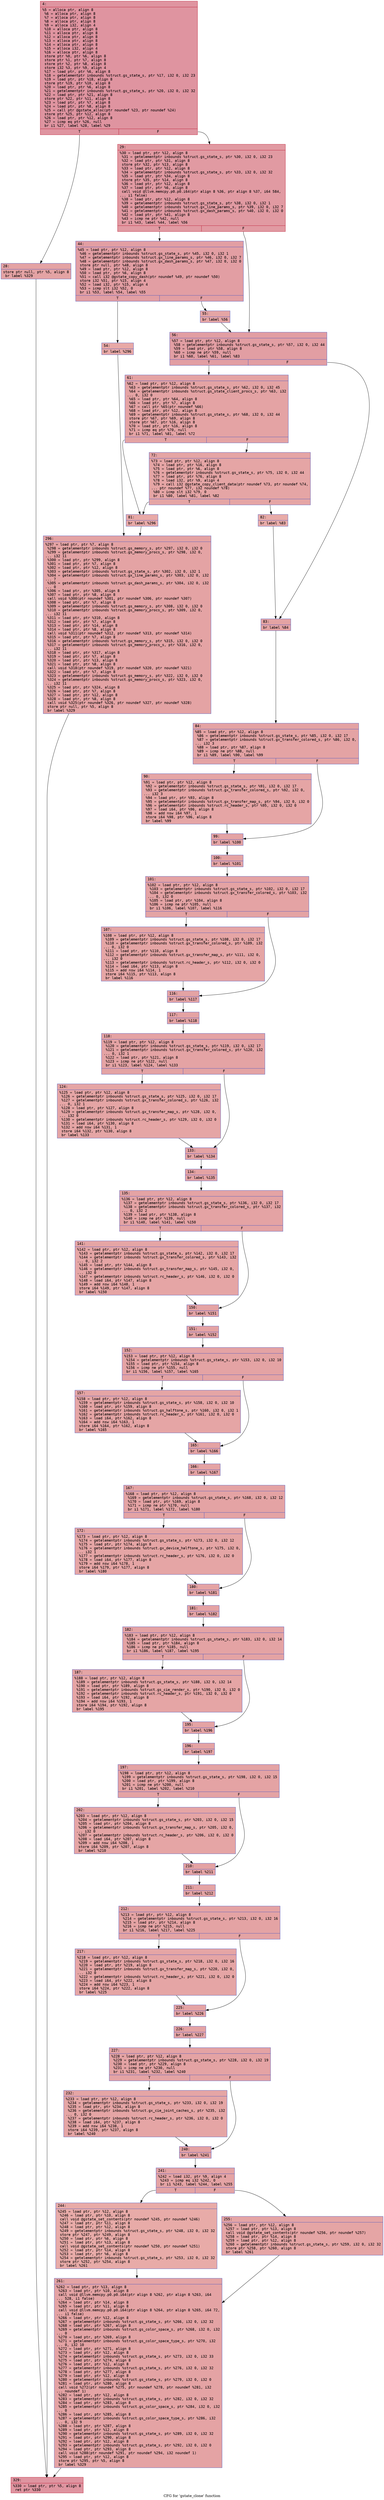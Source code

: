 digraph "CFG for 'gstate_clone' function" {
	label="CFG for 'gstate_clone' function";

	Node0x600000de5db0 [shape=record,color="#b70d28ff", style=filled, fillcolor="#b70d2870" fontname="Courier",label="{4:\l|  %5 = alloca ptr, align 8\l  %6 = alloca ptr, align 8\l  %7 = alloca ptr, align 8\l  %8 = alloca ptr, align 8\l  %9 = alloca i32, align 4\l  %10 = alloca ptr, align 8\l  %11 = alloca ptr, align 8\l  %12 = alloca ptr, align 8\l  %13 = alloca ptr, align 8\l  %14 = alloca ptr, align 8\l  %15 = alloca i32, align 4\l  %16 = alloca ptr, align 8\l  store ptr %0, ptr %6, align 8\l  store ptr %1, ptr %7, align 8\l  store ptr %2, ptr %8, align 8\l  store i32 %3, ptr %9, align 4\l  %17 = load ptr, ptr %6, align 8\l  %18 = getelementptr inbounds %struct.gs_state_s, ptr %17, i32 0, i32 23\l  %19 = load ptr, ptr %18, align 8\l  store ptr %19, ptr %10, align 8\l  %20 = load ptr, ptr %6, align 8\l  %21 = getelementptr inbounds %struct.gs_state_s, ptr %20, i32 0, i32 32\l  %22 = load ptr, ptr %21, align 8\l  store ptr %22, ptr %11, align 8\l  %23 = load ptr, ptr %7, align 8\l  %24 = load ptr, ptr %8, align 8\l  %25 = call ptr @gstate_alloc(ptr noundef %23, ptr noundef %24)\l  store ptr %25, ptr %12, align 8\l  %26 = load ptr, ptr %12, align 8\l  %27 = icmp eq ptr %26, null\l  br i1 %27, label %28, label %29\l|{<s0>T|<s1>F}}"];
	Node0x600000de5db0:s0 -> Node0x600000de5e00[tooltip="4 -> 28\nProbability 37.50%" ];
	Node0x600000de5db0:s1 -> Node0x600000de5e50[tooltip="4 -> 29\nProbability 62.50%" ];
	Node0x600000de5e00 [shape=record,color="#3d50c3ff", style=filled, fillcolor="#c32e3170" fontname="Courier",label="{28:\l|  store ptr null, ptr %5, align 8\l  br label %329\l}"];
	Node0x600000de5e00 -> Node0x600000de6f30[tooltip="28 -> 329\nProbability 100.00%" ];
	Node0x600000de5e50 [shape=record,color="#b70d28ff", style=filled, fillcolor="#bb1b2c70" fontname="Courier",label="{29:\l|  %30 = load ptr, ptr %12, align 8\l  %31 = getelementptr inbounds %struct.gs_state_s, ptr %30, i32 0, i32 23\l  %32 = load ptr, ptr %31, align 8\l  store ptr %32, ptr %13, align 8\l  %33 = load ptr, ptr %12, align 8\l  %34 = getelementptr inbounds %struct.gs_state_s, ptr %33, i32 0, i32 32\l  %35 = load ptr, ptr %34, align 8\l  store ptr %35, ptr %14, align 8\l  %36 = load ptr, ptr %12, align 8\l  %37 = load ptr, ptr %6, align 8\l  call void @llvm.memcpy.p0.p0.i64(ptr align 8 %36, ptr align 8 %37, i64 584,\l... i1 false)\l  %38 = load ptr, ptr %12, align 8\l  %39 = getelementptr inbounds %struct.gs_state_s, ptr %38, i32 0, i32 1\l  %40 = getelementptr inbounds %struct.gx_line_params_s, ptr %39, i32 0, i32 7\l  %41 = getelementptr inbounds %struct.gx_dash_params_s, ptr %40, i32 0, i32 0\l  %42 = load ptr, ptr %41, align 8\l  %43 = icmp ne ptr %42, null\l  br i1 %43, label %44, label %56\l|{<s0>T|<s1>F}}"];
	Node0x600000de5e50:s0 -> Node0x600000de5ea0[tooltip="29 -> 44\nProbability 62.50%" ];
	Node0x600000de5e50:s1 -> Node0x600000de5f90[tooltip="29 -> 56\nProbability 37.50%" ];
	Node0x600000de5ea0 [shape=record,color="#3d50c3ff", style=filled, fillcolor="#be242e70" fontname="Courier",label="{44:\l|  %45 = load ptr, ptr %12, align 8\l  %46 = getelementptr inbounds %struct.gs_state_s, ptr %45, i32 0, i32 1\l  %47 = getelementptr inbounds %struct.gx_line_params_s, ptr %46, i32 0, i32 7\l  %48 = getelementptr inbounds %struct.gx_dash_params_s, ptr %47, i32 0, i32 0\l  store ptr null, ptr %48, align 8\l  %49 = load ptr, ptr %12, align 8\l  %50 = load ptr, ptr %6, align 8\l  %51 = call i32 @gstate_copy_dash(ptr noundef %49, ptr noundef %50)\l  store i32 %51, ptr %15, align 4\l  %52 = load i32, ptr %15, align 4\l  %53 = icmp slt i32 %52, 0\l  br i1 %53, label %54, label %55\l|{<s0>T|<s1>F}}"];
	Node0x600000de5ea0:s0 -> Node0x600000de5ef0[tooltip="44 -> 54\nProbability 37.50%" ];
	Node0x600000de5ea0:s1 -> Node0x600000de5f40[tooltip="44 -> 55\nProbability 62.50%" ];
	Node0x600000de5ef0 [shape=record,color="#3d50c3ff", style=filled, fillcolor="#ca3b3770" fontname="Courier",label="{54:\l|  br label %296\l}"];
	Node0x600000de5ef0 -> Node0x600000de6ee0[tooltip="54 -> 296\nProbability 100.00%" ];
	Node0x600000de5f40 [shape=record,color="#3d50c3ff", style=filled, fillcolor="#c5333470" fontname="Courier",label="{55:\l|  br label %56\l}"];
	Node0x600000de5f40 -> Node0x600000de5f90[tooltip="55 -> 56\nProbability 100.00%" ];
	Node0x600000de5f90 [shape=record,color="#3d50c3ff", style=filled, fillcolor="#be242e70" fontname="Courier",label="{56:\l|  %57 = load ptr, ptr %12, align 8\l  %58 = getelementptr inbounds %struct.gs_state_s, ptr %57, i32 0, i32 44\l  %59 = load ptr, ptr %58, align 8\l  %60 = icmp ne ptr %59, null\l  br i1 %60, label %61, label %83\l|{<s0>T|<s1>F}}"];
	Node0x600000de5f90:s0 -> Node0x600000de5fe0[tooltip="56 -> 61\nProbability 62.50%" ];
	Node0x600000de5f90:s1 -> Node0x600000de6120[tooltip="56 -> 83\nProbability 37.50%" ];
	Node0x600000de5fe0 [shape=record,color="#3d50c3ff", style=filled, fillcolor="#c32e3170" fontname="Courier",label="{61:\l|  %62 = load ptr, ptr %12, align 8\l  %63 = getelementptr inbounds %struct.gs_state_s, ptr %62, i32 0, i32 45\l  %64 = getelementptr inbounds %struct.gs_state_client_procs_s, ptr %63, i32\l... 0, i32 0\l  %65 = load ptr, ptr %64, align 8\l  %66 = load ptr, ptr %7, align 8\l  %67 = call ptr %65(ptr noundef %66)\l  %68 = load ptr, ptr %12, align 8\l  %69 = getelementptr inbounds %struct.gs_state_s, ptr %68, i32 0, i32 44\l  store ptr %67, ptr %69, align 8\l  store ptr %67, ptr %16, align 8\l  %70 = load ptr, ptr %16, align 8\l  %71 = icmp eq ptr %70, null\l  br i1 %71, label %81, label %72\l|{<s0>T|<s1>F}}"];
	Node0x600000de5fe0:s0 -> Node0x600000de6080[tooltip="61 -> 81\nProbability 37.50%" ];
	Node0x600000de5fe0:s1 -> Node0x600000de6030[tooltip="61 -> 72\nProbability 62.50%" ];
	Node0x600000de6030 [shape=record,color="#3d50c3ff", style=filled, fillcolor="#c5333470" fontname="Courier",label="{72:\l|  %73 = load ptr, ptr %12, align 8\l  %74 = load ptr, ptr %16, align 8\l  %75 = load ptr, ptr %6, align 8\l  %76 = getelementptr inbounds %struct.gs_state_s, ptr %75, i32 0, i32 44\l  %77 = load ptr, ptr %76, align 8\l  %78 = load i32, ptr %9, align 4\l  %79 = call i32 @gstate_copy_client_data(ptr noundef %73, ptr noundef %74,\l... ptr noundef %77, i32 noundef %78)\l  %80 = icmp slt i32 %79, 0\l  br i1 %80, label %81, label %82\l|{<s0>T|<s1>F}}"];
	Node0x600000de6030:s0 -> Node0x600000de6080[tooltip="72 -> 81\nProbability 37.50%" ];
	Node0x600000de6030:s1 -> Node0x600000de60d0[tooltip="72 -> 82\nProbability 62.50%" ];
	Node0x600000de6080 [shape=record,color="#3d50c3ff", style=filled, fillcolor="#ca3b3770" fontname="Courier",label="{81:\l|  br label %296\l}"];
	Node0x600000de6080 -> Node0x600000de6ee0[tooltip="81 -> 296\nProbability 100.00%" ];
	Node0x600000de60d0 [shape=record,color="#3d50c3ff", style=filled, fillcolor="#cc403a70" fontname="Courier",label="{82:\l|  br label %83\l}"];
	Node0x600000de60d0 -> Node0x600000de6120[tooltip="82 -> 83\nProbability 100.00%" ];
	Node0x600000de6120 [shape=record,color="#3d50c3ff", style=filled, fillcolor="#c32e3170" fontname="Courier",label="{83:\l|  br label %84\l}"];
	Node0x600000de6120 -> Node0x600000de6170[tooltip="83 -> 84\nProbability 100.00%" ];
	Node0x600000de6170 [shape=record,color="#3d50c3ff", style=filled, fillcolor="#c32e3170" fontname="Courier",label="{84:\l|  %85 = load ptr, ptr %12, align 8\l  %86 = getelementptr inbounds %struct.gs_state_s, ptr %85, i32 0, i32 17\l  %87 = getelementptr inbounds %struct.gx_transfer_colored_s, ptr %86, i32 0,\l... i32 3\l  %88 = load ptr, ptr %87, align 8\l  %89 = icmp ne ptr %88, null\l  br i1 %89, label %90, label %99\l|{<s0>T|<s1>F}}"];
	Node0x600000de6170:s0 -> Node0x600000de61c0[tooltip="84 -> 90\nProbability 62.50%" ];
	Node0x600000de6170:s1 -> Node0x600000de6210[tooltip="84 -> 99\nProbability 37.50%" ];
	Node0x600000de61c0 [shape=record,color="#3d50c3ff", style=filled, fillcolor="#c5333470" fontname="Courier",label="{90:\l|  %91 = load ptr, ptr %12, align 8\l  %92 = getelementptr inbounds %struct.gs_state_s, ptr %91, i32 0, i32 17\l  %93 = getelementptr inbounds %struct.gx_transfer_colored_s, ptr %92, i32 0,\l... i32 3\l  %94 = load ptr, ptr %93, align 8\l  %95 = getelementptr inbounds %struct.gx_transfer_map_s, ptr %94, i32 0, i32 0\l  %96 = getelementptr inbounds %struct.rc_header_s, ptr %95, i32 0, i32 0\l  %97 = load i64, ptr %96, align 8\l  %98 = add nsw i64 %97, 1\l  store i64 %98, ptr %96, align 8\l  br label %99\l}"];
	Node0x600000de61c0 -> Node0x600000de6210[tooltip="90 -> 99\nProbability 100.00%" ];
	Node0x600000de6210 [shape=record,color="#3d50c3ff", style=filled, fillcolor="#c32e3170" fontname="Courier",label="{99:\l|  br label %100\l}"];
	Node0x600000de6210 -> Node0x600000de6260[tooltip="99 -> 100\nProbability 100.00%" ];
	Node0x600000de6260 [shape=record,color="#3d50c3ff", style=filled, fillcolor="#c32e3170" fontname="Courier",label="{100:\l|  br label %101\l}"];
	Node0x600000de6260 -> Node0x600000de62b0[tooltip="100 -> 101\nProbability 100.00%" ];
	Node0x600000de62b0 [shape=record,color="#3d50c3ff", style=filled, fillcolor="#c32e3170" fontname="Courier",label="{101:\l|  %102 = load ptr, ptr %12, align 8\l  %103 = getelementptr inbounds %struct.gs_state_s, ptr %102, i32 0, i32 17\l  %104 = getelementptr inbounds %struct.gx_transfer_colored_s, ptr %103, i32\l... 0, i32 0\l  %105 = load ptr, ptr %104, align 8\l  %106 = icmp ne ptr %105, null\l  br i1 %106, label %107, label %116\l|{<s0>T|<s1>F}}"];
	Node0x600000de62b0:s0 -> Node0x600000de6300[tooltip="101 -> 107\nProbability 62.50%" ];
	Node0x600000de62b0:s1 -> Node0x600000de6350[tooltip="101 -> 116\nProbability 37.50%" ];
	Node0x600000de6300 [shape=record,color="#3d50c3ff", style=filled, fillcolor="#c5333470" fontname="Courier",label="{107:\l|  %108 = load ptr, ptr %12, align 8\l  %109 = getelementptr inbounds %struct.gs_state_s, ptr %108, i32 0, i32 17\l  %110 = getelementptr inbounds %struct.gx_transfer_colored_s, ptr %109, i32\l... 0, i32 0\l  %111 = load ptr, ptr %110, align 8\l  %112 = getelementptr inbounds %struct.gx_transfer_map_s, ptr %111, i32 0,\l... i32 0\l  %113 = getelementptr inbounds %struct.rc_header_s, ptr %112, i32 0, i32 0\l  %114 = load i64, ptr %113, align 8\l  %115 = add nsw i64 %114, 1\l  store i64 %115, ptr %113, align 8\l  br label %116\l}"];
	Node0x600000de6300 -> Node0x600000de6350[tooltip="107 -> 116\nProbability 100.00%" ];
	Node0x600000de6350 [shape=record,color="#3d50c3ff", style=filled, fillcolor="#c32e3170" fontname="Courier",label="{116:\l|  br label %117\l}"];
	Node0x600000de6350 -> Node0x600000de63a0[tooltip="116 -> 117\nProbability 100.00%" ];
	Node0x600000de63a0 [shape=record,color="#3d50c3ff", style=filled, fillcolor="#c32e3170" fontname="Courier",label="{117:\l|  br label %118\l}"];
	Node0x600000de63a0 -> Node0x600000de63f0[tooltip="117 -> 118\nProbability 100.00%" ];
	Node0x600000de63f0 [shape=record,color="#3d50c3ff", style=filled, fillcolor="#c32e3170" fontname="Courier",label="{118:\l|  %119 = load ptr, ptr %12, align 8\l  %120 = getelementptr inbounds %struct.gs_state_s, ptr %119, i32 0, i32 17\l  %121 = getelementptr inbounds %struct.gx_transfer_colored_s, ptr %120, i32\l... 0, i32 1\l  %122 = load ptr, ptr %121, align 8\l  %123 = icmp ne ptr %122, null\l  br i1 %123, label %124, label %133\l|{<s0>T|<s1>F}}"];
	Node0x600000de63f0:s0 -> Node0x600000de6440[tooltip="118 -> 124\nProbability 62.50%" ];
	Node0x600000de63f0:s1 -> Node0x600000de6490[tooltip="118 -> 133\nProbability 37.50%" ];
	Node0x600000de6440 [shape=record,color="#3d50c3ff", style=filled, fillcolor="#c5333470" fontname="Courier",label="{124:\l|  %125 = load ptr, ptr %12, align 8\l  %126 = getelementptr inbounds %struct.gs_state_s, ptr %125, i32 0, i32 17\l  %127 = getelementptr inbounds %struct.gx_transfer_colored_s, ptr %126, i32\l... 0, i32 1\l  %128 = load ptr, ptr %127, align 8\l  %129 = getelementptr inbounds %struct.gx_transfer_map_s, ptr %128, i32 0,\l... i32 0\l  %130 = getelementptr inbounds %struct.rc_header_s, ptr %129, i32 0, i32 0\l  %131 = load i64, ptr %130, align 8\l  %132 = add nsw i64 %131, 1\l  store i64 %132, ptr %130, align 8\l  br label %133\l}"];
	Node0x600000de6440 -> Node0x600000de6490[tooltip="124 -> 133\nProbability 100.00%" ];
	Node0x600000de6490 [shape=record,color="#3d50c3ff", style=filled, fillcolor="#c32e3170" fontname="Courier",label="{133:\l|  br label %134\l}"];
	Node0x600000de6490 -> Node0x600000de64e0[tooltip="133 -> 134\nProbability 100.00%" ];
	Node0x600000de64e0 [shape=record,color="#3d50c3ff", style=filled, fillcolor="#c32e3170" fontname="Courier",label="{134:\l|  br label %135\l}"];
	Node0x600000de64e0 -> Node0x600000de6530[tooltip="134 -> 135\nProbability 100.00%" ];
	Node0x600000de6530 [shape=record,color="#3d50c3ff", style=filled, fillcolor="#c32e3170" fontname="Courier",label="{135:\l|  %136 = load ptr, ptr %12, align 8\l  %137 = getelementptr inbounds %struct.gs_state_s, ptr %136, i32 0, i32 17\l  %138 = getelementptr inbounds %struct.gx_transfer_colored_s, ptr %137, i32\l... 0, i32 2\l  %139 = load ptr, ptr %138, align 8\l  %140 = icmp ne ptr %139, null\l  br i1 %140, label %141, label %150\l|{<s0>T|<s1>F}}"];
	Node0x600000de6530:s0 -> Node0x600000de6580[tooltip="135 -> 141\nProbability 62.50%" ];
	Node0x600000de6530:s1 -> Node0x600000de65d0[tooltip="135 -> 150\nProbability 37.50%" ];
	Node0x600000de6580 [shape=record,color="#3d50c3ff", style=filled, fillcolor="#c5333470" fontname="Courier",label="{141:\l|  %142 = load ptr, ptr %12, align 8\l  %143 = getelementptr inbounds %struct.gs_state_s, ptr %142, i32 0, i32 17\l  %144 = getelementptr inbounds %struct.gx_transfer_colored_s, ptr %143, i32\l... 0, i32 2\l  %145 = load ptr, ptr %144, align 8\l  %146 = getelementptr inbounds %struct.gx_transfer_map_s, ptr %145, i32 0,\l... i32 0\l  %147 = getelementptr inbounds %struct.rc_header_s, ptr %146, i32 0, i32 0\l  %148 = load i64, ptr %147, align 8\l  %149 = add nsw i64 %148, 1\l  store i64 %149, ptr %147, align 8\l  br label %150\l}"];
	Node0x600000de6580 -> Node0x600000de65d0[tooltip="141 -> 150\nProbability 100.00%" ];
	Node0x600000de65d0 [shape=record,color="#3d50c3ff", style=filled, fillcolor="#c32e3170" fontname="Courier",label="{150:\l|  br label %151\l}"];
	Node0x600000de65d0 -> Node0x600000de6620[tooltip="150 -> 151\nProbability 100.00%" ];
	Node0x600000de6620 [shape=record,color="#3d50c3ff", style=filled, fillcolor="#c32e3170" fontname="Courier",label="{151:\l|  br label %152\l}"];
	Node0x600000de6620 -> Node0x600000de6670[tooltip="151 -> 152\nProbability 100.00%" ];
	Node0x600000de6670 [shape=record,color="#3d50c3ff", style=filled, fillcolor="#c32e3170" fontname="Courier",label="{152:\l|  %153 = load ptr, ptr %12, align 8\l  %154 = getelementptr inbounds %struct.gs_state_s, ptr %153, i32 0, i32 10\l  %155 = load ptr, ptr %154, align 8\l  %156 = icmp ne ptr %155, null\l  br i1 %156, label %157, label %165\l|{<s0>T|<s1>F}}"];
	Node0x600000de6670:s0 -> Node0x600000de66c0[tooltip="152 -> 157\nProbability 62.50%" ];
	Node0x600000de6670:s1 -> Node0x600000de6710[tooltip="152 -> 165\nProbability 37.50%" ];
	Node0x600000de66c0 [shape=record,color="#3d50c3ff", style=filled, fillcolor="#c5333470" fontname="Courier",label="{157:\l|  %158 = load ptr, ptr %12, align 8\l  %159 = getelementptr inbounds %struct.gs_state_s, ptr %158, i32 0, i32 10\l  %160 = load ptr, ptr %159, align 8\l  %161 = getelementptr inbounds %struct.gs_halftone_s, ptr %160, i32 0, i32 1\l  %162 = getelementptr inbounds %struct.rc_header_s, ptr %161, i32 0, i32 0\l  %163 = load i64, ptr %162, align 8\l  %164 = add nsw i64 %163, 1\l  store i64 %164, ptr %162, align 8\l  br label %165\l}"];
	Node0x600000de66c0 -> Node0x600000de6710[tooltip="157 -> 165\nProbability 100.00%" ];
	Node0x600000de6710 [shape=record,color="#3d50c3ff", style=filled, fillcolor="#c32e3170" fontname="Courier",label="{165:\l|  br label %166\l}"];
	Node0x600000de6710 -> Node0x600000de6760[tooltip="165 -> 166\nProbability 100.00%" ];
	Node0x600000de6760 [shape=record,color="#3d50c3ff", style=filled, fillcolor="#c32e3170" fontname="Courier",label="{166:\l|  br label %167\l}"];
	Node0x600000de6760 -> Node0x600000de67b0[tooltip="166 -> 167\nProbability 100.00%" ];
	Node0x600000de67b0 [shape=record,color="#3d50c3ff", style=filled, fillcolor="#c32e3170" fontname="Courier",label="{167:\l|  %168 = load ptr, ptr %12, align 8\l  %169 = getelementptr inbounds %struct.gs_state_s, ptr %168, i32 0, i32 12\l  %170 = load ptr, ptr %169, align 8\l  %171 = icmp ne ptr %170, null\l  br i1 %171, label %172, label %180\l|{<s0>T|<s1>F}}"];
	Node0x600000de67b0:s0 -> Node0x600000de6800[tooltip="167 -> 172\nProbability 62.50%" ];
	Node0x600000de67b0:s1 -> Node0x600000de6850[tooltip="167 -> 180\nProbability 37.50%" ];
	Node0x600000de6800 [shape=record,color="#3d50c3ff", style=filled, fillcolor="#c5333470" fontname="Courier",label="{172:\l|  %173 = load ptr, ptr %12, align 8\l  %174 = getelementptr inbounds %struct.gs_state_s, ptr %173, i32 0, i32 12\l  %175 = load ptr, ptr %174, align 8\l  %176 = getelementptr inbounds %struct.gx_device_halftone_s, ptr %175, i32 0,\l... i32 1\l  %177 = getelementptr inbounds %struct.rc_header_s, ptr %176, i32 0, i32 0\l  %178 = load i64, ptr %177, align 8\l  %179 = add nsw i64 %178, 1\l  store i64 %179, ptr %177, align 8\l  br label %180\l}"];
	Node0x600000de6800 -> Node0x600000de6850[tooltip="172 -> 180\nProbability 100.00%" ];
	Node0x600000de6850 [shape=record,color="#3d50c3ff", style=filled, fillcolor="#c32e3170" fontname="Courier",label="{180:\l|  br label %181\l}"];
	Node0x600000de6850 -> Node0x600000de68a0[tooltip="180 -> 181\nProbability 100.00%" ];
	Node0x600000de68a0 [shape=record,color="#3d50c3ff", style=filled, fillcolor="#c32e3170" fontname="Courier",label="{181:\l|  br label %182\l}"];
	Node0x600000de68a0 -> Node0x600000de68f0[tooltip="181 -> 182\nProbability 100.00%" ];
	Node0x600000de68f0 [shape=record,color="#3d50c3ff", style=filled, fillcolor="#c32e3170" fontname="Courier",label="{182:\l|  %183 = load ptr, ptr %12, align 8\l  %184 = getelementptr inbounds %struct.gs_state_s, ptr %183, i32 0, i32 14\l  %185 = load ptr, ptr %184, align 8\l  %186 = icmp ne ptr %185, null\l  br i1 %186, label %187, label %195\l|{<s0>T|<s1>F}}"];
	Node0x600000de68f0:s0 -> Node0x600000de6940[tooltip="182 -> 187\nProbability 62.50%" ];
	Node0x600000de68f0:s1 -> Node0x600000de6990[tooltip="182 -> 195\nProbability 37.50%" ];
	Node0x600000de6940 [shape=record,color="#3d50c3ff", style=filled, fillcolor="#c5333470" fontname="Courier",label="{187:\l|  %188 = load ptr, ptr %12, align 8\l  %189 = getelementptr inbounds %struct.gs_state_s, ptr %188, i32 0, i32 14\l  %190 = load ptr, ptr %189, align 8\l  %191 = getelementptr inbounds %struct.gs_cie_render_s, ptr %190, i32 0, i32 0\l  %192 = getelementptr inbounds %struct.rc_header_s, ptr %191, i32 0, i32 0\l  %193 = load i64, ptr %192, align 8\l  %194 = add nsw i64 %193, 1\l  store i64 %194, ptr %192, align 8\l  br label %195\l}"];
	Node0x600000de6940 -> Node0x600000de6990[tooltip="187 -> 195\nProbability 100.00%" ];
	Node0x600000de6990 [shape=record,color="#3d50c3ff", style=filled, fillcolor="#c32e3170" fontname="Courier",label="{195:\l|  br label %196\l}"];
	Node0x600000de6990 -> Node0x600000de69e0[tooltip="195 -> 196\nProbability 100.00%" ];
	Node0x600000de69e0 [shape=record,color="#3d50c3ff", style=filled, fillcolor="#c32e3170" fontname="Courier",label="{196:\l|  br label %197\l}"];
	Node0x600000de69e0 -> Node0x600000de6a30[tooltip="196 -> 197\nProbability 100.00%" ];
	Node0x600000de6a30 [shape=record,color="#3d50c3ff", style=filled, fillcolor="#c32e3170" fontname="Courier",label="{197:\l|  %198 = load ptr, ptr %12, align 8\l  %199 = getelementptr inbounds %struct.gs_state_s, ptr %198, i32 0, i32 15\l  %200 = load ptr, ptr %199, align 8\l  %201 = icmp ne ptr %200, null\l  br i1 %201, label %202, label %210\l|{<s0>T|<s1>F}}"];
	Node0x600000de6a30:s0 -> Node0x600000de6a80[tooltip="197 -> 202\nProbability 62.50%" ];
	Node0x600000de6a30:s1 -> Node0x600000de6ad0[tooltip="197 -> 210\nProbability 37.50%" ];
	Node0x600000de6a80 [shape=record,color="#3d50c3ff", style=filled, fillcolor="#c5333470" fontname="Courier",label="{202:\l|  %203 = load ptr, ptr %12, align 8\l  %204 = getelementptr inbounds %struct.gs_state_s, ptr %203, i32 0, i32 15\l  %205 = load ptr, ptr %204, align 8\l  %206 = getelementptr inbounds %struct.gx_transfer_map_s, ptr %205, i32 0,\l... i32 0\l  %207 = getelementptr inbounds %struct.rc_header_s, ptr %206, i32 0, i32 0\l  %208 = load i64, ptr %207, align 8\l  %209 = add nsw i64 %208, 1\l  store i64 %209, ptr %207, align 8\l  br label %210\l}"];
	Node0x600000de6a80 -> Node0x600000de6ad0[tooltip="202 -> 210\nProbability 100.00%" ];
	Node0x600000de6ad0 [shape=record,color="#3d50c3ff", style=filled, fillcolor="#c32e3170" fontname="Courier",label="{210:\l|  br label %211\l}"];
	Node0x600000de6ad0 -> Node0x600000de6b20[tooltip="210 -> 211\nProbability 100.00%" ];
	Node0x600000de6b20 [shape=record,color="#3d50c3ff", style=filled, fillcolor="#c32e3170" fontname="Courier",label="{211:\l|  br label %212\l}"];
	Node0x600000de6b20 -> Node0x600000de6b70[tooltip="211 -> 212\nProbability 100.00%" ];
	Node0x600000de6b70 [shape=record,color="#3d50c3ff", style=filled, fillcolor="#c32e3170" fontname="Courier",label="{212:\l|  %213 = load ptr, ptr %12, align 8\l  %214 = getelementptr inbounds %struct.gs_state_s, ptr %213, i32 0, i32 16\l  %215 = load ptr, ptr %214, align 8\l  %216 = icmp ne ptr %215, null\l  br i1 %216, label %217, label %225\l|{<s0>T|<s1>F}}"];
	Node0x600000de6b70:s0 -> Node0x600000de6bc0[tooltip="212 -> 217\nProbability 62.50%" ];
	Node0x600000de6b70:s1 -> Node0x600000de6c10[tooltip="212 -> 225\nProbability 37.50%" ];
	Node0x600000de6bc0 [shape=record,color="#3d50c3ff", style=filled, fillcolor="#c5333470" fontname="Courier",label="{217:\l|  %218 = load ptr, ptr %12, align 8\l  %219 = getelementptr inbounds %struct.gs_state_s, ptr %218, i32 0, i32 16\l  %220 = load ptr, ptr %219, align 8\l  %221 = getelementptr inbounds %struct.gx_transfer_map_s, ptr %220, i32 0,\l... i32 0\l  %222 = getelementptr inbounds %struct.rc_header_s, ptr %221, i32 0, i32 0\l  %223 = load i64, ptr %222, align 8\l  %224 = add nsw i64 %223, 1\l  store i64 %224, ptr %222, align 8\l  br label %225\l}"];
	Node0x600000de6bc0 -> Node0x600000de6c10[tooltip="217 -> 225\nProbability 100.00%" ];
	Node0x600000de6c10 [shape=record,color="#3d50c3ff", style=filled, fillcolor="#c32e3170" fontname="Courier",label="{225:\l|  br label %226\l}"];
	Node0x600000de6c10 -> Node0x600000de6c60[tooltip="225 -> 226\nProbability 100.00%" ];
	Node0x600000de6c60 [shape=record,color="#3d50c3ff", style=filled, fillcolor="#c32e3170" fontname="Courier",label="{226:\l|  br label %227\l}"];
	Node0x600000de6c60 -> Node0x600000de6cb0[tooltip="226 -> 227\nProbability 100.00%" ];
	Node0x600000de6cb0 [shape=record,color="#3d50c3ff", style=filled, fillcolor="#c32e3170" fontname="Courier",label="{227:\l|  %228 = load ptr, ptr %12, align 8\l  %229 = getelementptr inbounds %struct.gs_state_s, ptr %228, i32 0, i32 19\l  %230 = load ptr, ptr %229, align 8\l  %231 = icmp ne ptr %230, null\l  br i1 %231, label %232, label %240\l|{<s0>T|<s1>F}}"];
	Node0x600000de6cb0:s0 -> Node0x600000de6d00[tooltip="227 -> 232\nProbability 62.50%" ];
	Node0x600000de6cb0:s1 -> Node0x600000de6d50[tooltip="227 -> 240\nProbability 37.50%" ];
	Node0x600000de6d00 [shape=record,color="#3d50c3ff", style=filled, fillcolor="#c5333470" fontname="Courier",label="{232:\l|  %233 = load ptr, ptr %12, align 8\l  %234 = getelementptr inbounds %struct.gs_state_s, ptr %233, i32 0, i32 19\l  %235 = load ptr, ptr %234, align 8\l  %236 = getelementptr inbounds %struct.gx_cie_joint_caches_s, ptr %235, i32\l... 0, i32 0\l  %237 = getelementptr inbounds %struct.rc_header_s, ptr %236, i32 0, i32 0\l  %238 = load i64, ptr %237, align 8\l  %239 = add nsw i64 %238, 1\l  store i64 %239, ptr %237, align 8\l  br label %240\l}"];
	Node0x600000de6d00 -> Node0x600000de6d50[tooltip="232 -> 240\nProbability 100.00%" ];
	Node0x600000de6d50 [shape=record,color="#3d50c3ff", style=filled, fillcolor="#c32e3170" fontname="Courier",label="{240:\l|  br label %241\l}"];
	Node0x600000de6d50 -> Node0x600000de6da0[tooltip="240 -> 241\nProbability 100.00%" ];
	Node0x600000de6da0 [shape=record,color="#3d50c3ff", style=filled, fillcolor="#c32e3170" fontname="Courier",label="{241:\l|  %242 = load i32, ptr %9, align 4\l  %243 = icmp eq i32 %242, 0\l  br i1 %243, label %244, label %255\l|{<s0>T|<s1>F}}"];
	Node0x600000de6da0:s0 -> Node0x600000de6df0[tooltip="241 -> 244\nProbability 37.50%" ];
	Node0x600000de6da0:s1 -> Node0x600000de6e40[tooltip="241 -> 255\nProbability 62.50%" ];
	Node0x600000de6df0 [shape=record,color="#3d50c3ff", style=filled, fillcolor="#cc403a70" fontname="Courier",label="{244:\l|  %245 = load ptr, ptr %12, align 8\l  %246 = load ptr, ptr %10, align 8\l  call void @gstate_set_contents(ptr noundef %245, ptr noundef %246)\l  %247 = load ptr, ptr %11, align 8\l  %248 = load ptr, ptr %12, align 8\l  %249 = getelementptr inbounds %struct.gs_state_s, ptr %248, i32 0, i32 32\l  store ptr %247, ptr %249, align 8\l  %250 = load ptr, ptr %6, align 8\l  %251 = load ptr, ptr %13, align 8\l  call void @gstate_set_contents(ptr noundef %250, ptr noundef %251)\l  %252 = load ptr, ptr %14, align 8\l  %253 = load ptr, ptr %6, align 8\l  %254 = getelementptr inbounds %struct.gs_state_s, ptr %253, i32 0, i32 32\l  store ptr %252, ptr %254, align 8\l  br label %261\l}"];
	Node0x600000de6df0 -> Node0x600000de6e90[tooltip="244 -> 261\nProbability 100.00%" ];
	Node0x600000de6e40 [shape=record,color="#3d50c3ff", style=filled, fillcolor="#c5333470" fontname="Courier",label="{255:\l|  %256 = load ptr, ptr %12, align 8\l  %257 = load ptr, ptr %13, align 8\l  call void @gstate_set_contents(ptr noundef %256, ptr noundef %257)\l  %258 = load ptr, ptr %14, align 8\l  %259 = load ptr, ptr %12, align 8\l  %260 = getelementptr inbounds %struct.gs_state_s, ptr %259, i32 0, i32 32\l  store ptr %258, ptr %260, align 8\l  br label %261\l}"];
	Node0x600000de6e40 -> Node0x600000de6e90[tooltip="255 -> 261\nProbability 100.00%" ];
	Node0x600000de6e90 [shape=record,color="#3d50c3ff", style=filled, fillcolor="#c32e3170" fontname="Courier",label="{261:\l|  %262 = load ptr, ptr %13, align 8\l  %263 = load ptr, ptr %10, align 8\l  call void @llvm.memcpy.p0.p0.i64(ptr align 8 %262, ptr align 8 %263, i64\l... 528, i1 false)\l  %264 = load ptr, ptr %14, align 8\l  %265 = load ptr, ptr %11, align 8\l  call void @llvm.memcpy.p0.p0.i64(ptr align 8 %264, ptr align 8 %265, i64 72,\l... i1 false)\l  %266 = load ptr, ptr %12, align 8\l  %267 = getelementptr inbounds %struct.gs_state_s, ptr %266, i32 0, i32 32\l  %268 = load ptr, ptr %267, align 8\l  %269 = getelementptr inbounds %struct.gs_color_space_s, ptr %268, i32 0, i32\l... 0\l  %270 = load ptr, ptr %269, align 8\l  %271 = getelementptr inbounds %struct.gs_color_space_type_s, ptr %270, i32\l... 0, i32 10\l  %272 = load ptr, ptr %271, align 8\l  %273 = load ptr, ptr %12, align 8\l  %274 = getelementptr inbounds %struct.gs_state_s, ptr %273, i32 0, i32 33\l  %275 = load ptr, ptr %274, align 8\l  %276 = load ptr, ptr %12, align 8\l  %277 = getelementptr inbounds %struct.gs_state_s, ptr %276, i32 0, i32 32\l  %278 = load ptr, ptr %277, align 8\l  %279 = load ptr, ptr %12, align 8\l  %280 = getelementptr inbounds %struct.gs_state_s, ptr %279, i32 0, i32 0\l  %281 = load ptr, ptr %280, align 8\l  call void %272(ptr noundef %275, ptr noundef %278, ptr noundef %281, i32\l... noundef 1)\l  %282 = load ptr, ptr %12, align 8\l  %283 = getelementptr inbounds %struct.gs_state_s, ptr %282, i32 0, i32 32\l  %284 = load ptr, ptr %283, align 8\l  %285 = getelementptr inbounds %struct.gs_color_space_s, ptr %284, i32 0, i32\l... 0\l  %286 = load ptr, ptr %285, align 8\l  %287 = getelementptr inbounds %struct.gs_color_space_type_s, ptr %286, i32\l... 0, i32 9\l  %288 = load ptr, ptr %287, align 8\l  %289 = load ptr, ptr %12, align 8\l  %290 = getelementptr inbounds %struct.gs_state_s, ptr %289, i32 0, i32 32\l  %291 = load ptr, ptr %290, align 8\l  %292 = load ptr, ptr %12, align 8\l  %293 = getelementptr inbounds %struct.gs_state_s, ptr %292, i32 0, i32 0\l  %294 = load ptr, ptr %293, align 8\l  call void %288(ptr noundef %291, ptr noundef %294, i32 noundef 1)\l  %295 = load ptr, ptr %12, align 8\l  store ptr %295, ptr %5, align 8\l  br label %329\l}"];
	Node0x600000de6e90 -> Node0x600000de6f30[tooltip="261 -> 329\nProbability 100.00%" ];
	Node0x600000de6ee0 [shape=record,color="#3d50c3ff", style=filled, fillcolor="#c32e3170" fontname="Courier",label="{296:\l|  %297 = load ptr, ptr %7, align 8\l  %298 = getelementptr inbounds %struct.gs_memory_s, ptr %297, i32 0, i32 0\l  %299 = getelementptr inbounds %struct.gs_memory_procs_s, ptr %298, i32 0,\l... i32 11\l  %300 = load ptr, ptr %299, align 8\l  %301 = load ptr, ptr %7, align 8\l  %302 = load ptr, ptr %12, align 8\l  %303 = getelementptr inbounds %struct.gs_state_s, ptr %302, i32 0, i32 1\l  %304 = getelementptr inbounds %struct.gx_line_params_s, ptr %303, i32 0, i32\l... 7\l  %305 = getelementptr inbounds %struct.gx_dash_params_s, ptr %304, i32 0, i32\l... 0\l  %306 = load ptr, ptr %305, align 8\l  %307 = load ptr, ptr %8, align 8\l  call void %300(ptr noundef %301, ptr noundef %306, ptr noundef %307)\l  %308 = load ptr, ptr %7, align 8\l  %309 = getelementptr inbounds %struct.gs_memory_s, ptr %308, i32 0, i32 0\l  %310 = getelementptr inbounds %struct.gs_memory_procs_s, ptr %309, i32 0,\l... i32 11\l  %311 = load ptr, ptr %310, align 8\l  %312 = load ptr, ptr %7, align 8\l  %313 = load ptr, ptr %14, align 8\l  %314 = load ptr, ptr %8, align 8\l  call void %311(ptr noundef %312, ptr noundef %313, ptr noundef %314)\l  %315 = load ptr, ptr %7, align 8\l  %316 = getelementptr inbounds %struct.gs_memory_s, ptr %315, i32 0, i32 0\l  %317 = getelementptr inbounds %struct.gs_memory_procs_s, ptr %316, i32 0,\l... i32 11\l  %318 = load ptr, ptr %317, align 8\l  %319 = load ptr, ptr %7, align 8\l  %320 = load ptr, ptr %13, align 8\l  %321 = load ptr, ptr %8, align 8\l  call void %318(ptr noundef %319, ptr noundef %320, ptr noundef %321)\l  %322 = load ptr, ptr %7, align 8\l  %323 = getelementptr inbounds %struct.gs_memory_s, ptr %322, i32 0, i32 0\l  %324 = getelementptr inbounds %struct.gs_memory_procs_s, ptr %323, i32 0,\l... i32 11\l  %325 = load ptr, ptr %324, align 8\l  %326 = load ptr, ptr %7, align 8\l  %327 = load ptr, ptr %12, align 8\l  %328 = load ptr, ptr %8, align 8\l  call void %325(ptr noundef %326, ptr noundef %327, ptr noundef %328)\l  store ptr null, ptr %5, align 8\l  br label %329\l}"];
	Node0x600000de6ee0 -> Node0x600000de6f30[tooltip="296 -> 329\nProbability 100.00%" ];
	Node0x600000de6f30 [shape=record,color="#b70d28ff", style=filled, fillcolor="#b70d2870" fontname="Courier",label="{329:\l|  %330 = load ptr, ptr %5, align 8\l  ret ptr %330\l}"];
}
